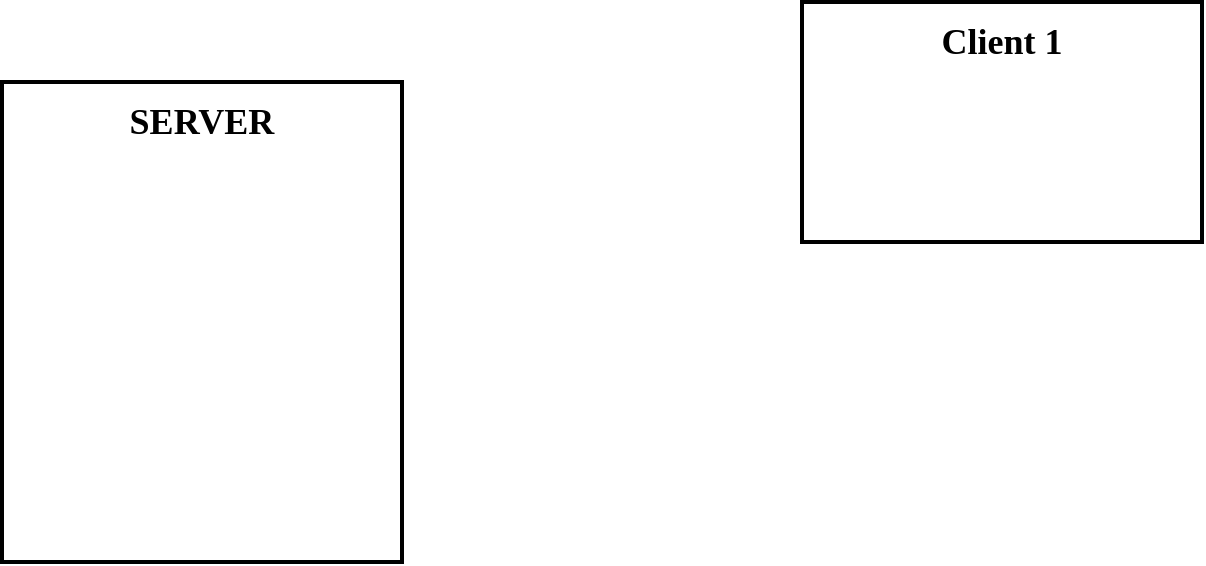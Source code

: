<mxfile>
    <diagram id="yvuhHx2GofF4obykak1I" name="networking">
        <mxGraphModel dx="870" dy="647" grid="1" gridSize="10" guides="1" tooltips="1" connect="1" arrows="1" fold="1" page="1" pageScale="1" pageWidth="850" pageHeight="1100" math="0" shadow="0">
            <root>
                <mxCell id="0"/>
                <mxCell id="1" parent="0"/>
                <mxCell id="-lgwNOK65a1t3fZFSyNq-1" value="" style="rounded=0;whiteSpace=wrap;html=1;strokeWidth=2;shadow=0;sketch=0;" parent="1" vertex="1">
                    <mxGeometry x="80" y="80" width="200" height="240" as="geometry"/>
                </mxCell>
                <mxCell id="-lgwNOK65a1t3fZFSyNq-2" value="&lt;font data-font-src=&quot;https://fonts.googleapis.com/css?family=Economica&quot; face=&quot;Economica&quot; style=&quot;font-size: 18px;&quot;&gt;SERVER&lt;/font&gt;" style="text;html=1;strokeColor=none;fillColor=none;align=center;verticalAlign=middle;whiteSpace=wrap;rounded=0;shadow=0;sketch=0;fontSize=18;fontStyle=1" parent="1" vertex="1">
                    <mxGeometry x="80" y="80" width="200" height="40" as="geometry"/>
                </mxCell>
                <mxCell id="-lgwNOK65a1t3fZFSyNq-3" value="" style="rounded=0;whiteSpace=wrap;html=1;strokeWidth=2;shadow=0;sketch=0;" parent="1" vertex="1">
                    <mxGeometry x="480" y="40" width="200" height="120" as="geometry"/>
                </mxCell>
                <mxCell id="-lgwNOK65a1t3fZFSyNq-4" value="&lt;font data-font-src=&quot;https://fonts.googleapis.com/css?family=Economica&quot; face=&quot;Economica&quot; style=&quot;font-size: 18px;&quot;&gt;Client 1&lt;/font&gt;" style="text;html=1;strokeColor=none;fillColor=none;align=center;verticalAlign=middle;whiteSpace=wrap;rounded=0;shadow=0;sketch=0;fontSize=18;fontStyle=1" parent="1" vertex="1">
                    <mxGeometry x="480" y="40" width="200" height="40" as="geometry"/>
                </mxCell>
            </root>
        </mxGraphModel>
    </diagram>
    <diagram id="PmOE8CDzCug5vRbFJ7DR" name="Page-2">
        <mxGraphModel dx="870" dy="647" grid="1" gridSize="10" guides="1" tooltips="1" connect="1" arrows="1" fold="1" page="1" pageScale="1" pageWidth="850" pageHeight="1100" math="0" shadow="0">
            <root>
                <mxCell id="2TNLxdJRCQXy5ZFhtf6P-0"/>
                <mxCell id="2TNLxdJRCQXy5ZFhtf6P-1" parent="2TNLxdJRCQXy5ZFhtf6P-0"/>
                <mxCell id="2TNLxdJRCQXy5ZFhtf6P-2" value="" style="rounded=1;whiteSpace=wrap;html=1;" vertex="1" parent="2TNLxdJRCQXy5ZFhtf6P-1">
                    <mxGeometry x="80" y="80" width="200" height="200" as="geometry"/>
                </mxCell>
            </root>
        </mxGraphModel>
    </diagram>
</mxfile>